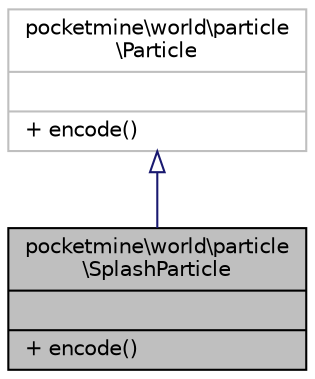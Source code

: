 digraph "pocketmine\world\particle\SplashParticle"
{
 // INTERACTIVE_SVG=YES
 // LATEX_PDF_SIZE
  edge [fontname="Helvetica",fontsize="10",labelfontname="Helvetica",labelfontsize="10"];
  node [fontname="Helvetica",fontsize="10",shape=record];
  Node1 [label="{pocketmine\\world\\particle\l\\SplashParticle\n||+ encode()\l}",height=0.2,width=0.4,color="black", fillcolor="grey75", style="filled", fontcolor="black",tooltip=" "];
  Node2 -> Node1 [dir="back",color="midnightblue",fontsize="10",style="solid",arrowtail="onormal",fontname="Helvetica"];
  Node2 [label="{pocketmine\\world\\particle\l\\Particle\n||+ encode()\l}",height=0.2,width=0.4,color="grey75", fillcolor="white", style="filled",URL="$d1/dac/interfacepocketmine_1_1world_1_1particle_1_1_particle.html",tooltip=" "];
}
